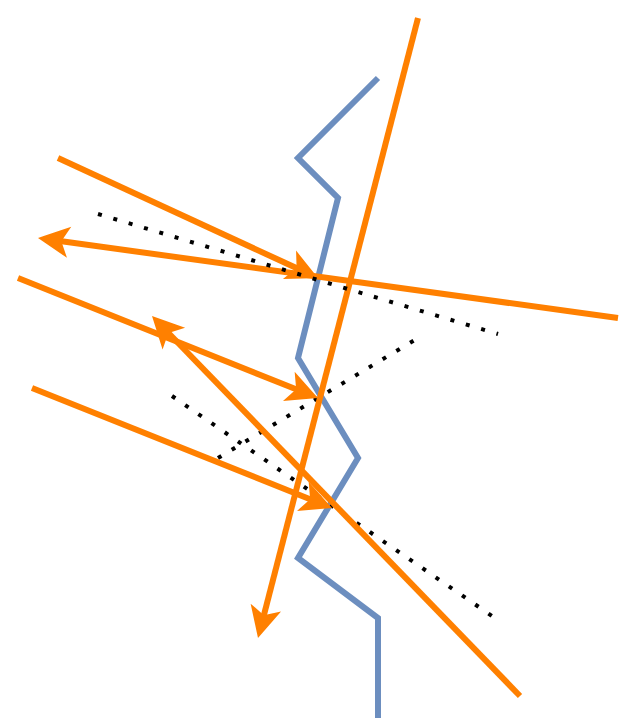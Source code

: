 <mxfile version="17.2.4" type="device"><diagram id="MvdqbjLTtw3DAI-1-_31" name="Seite-1"><mxGraphModel dx="1018" dy="674" grid="1" gridSize="10" guides="1" tooltips="1" connect="1" arrows="1" fold="1" page="1" pageScale="1" pageWidth="827" pageHeight="1169" math="0" shadow="0"><root><mxCell id="0"/><mxCell id="1" parent="0"/><mxCell id="e2pqkOLVTejZSk-tDWXb-1" value="" style="endArrow=none;html=1;rounded=0;fillColor=#dae8fc;strokeColor=#6c8ebf;strokeWidth=3;" edge="1" parent="1"><mxGeometry width="50" height="50" relative="1" as="geometry"><mxPoint x="400" y="520" as="sourcePoint"/><mxPoint x="400" y="200" as="targetPoint"/><Array as="points"><mxPoint x="400" y="470"/><mxPoint x="360" y="440"/><mxPoint x="390" y="390"/><mxPoint x="360" y="340"/><mxPoint x="380" y="260"/><mxPoint x="360" y="240"/></Array></mxGeometry></mxCell><mxCell id="e2pqkOLVTejZSk-tDWXb-2" value="" style="endArrow=classic;html=1;rounded=0;strokeWidth=3;strokeColor=#FF8000;" edge="1" parent="1"><mxGeometry width="50" height="50" relative="1" as="geometry"><mxPoint x="240" y="240" as="sourcePoint"/><mxPoint x="370" y="300" as="targetPoint"/></mxGeometry></mxCell><mxCell id="e2pqkOLVTejZSk-tDWXb-3" value="" style="endArrow=none;dashed=1;html=1;dashPattern=1 3;strokeWidth=2;rounded=0;" edge="1" parent="1"><mxGeometry width="50" height="50" relative="1" as="geometry"><mxPoint x="320" y="390" as="sourcePoint"/><mxPoint x="420" y="330" as="targetPoint"/></mxGeometry></mxCell><mxCell id="e2pqkOLVTejZSk-tDWXb-4" value="" style="endArrow=classic;html=1;rounded=0;strokeWidth=3;strokeColor=#FF8000;" edge="1" parent="1"><mxGeometry width="50" height="50" relative="1" as="geometry"><mxPoint x="520" y="320" as="sourcePoint"/><mxPoint x="230" y="280" as="targetPoint"/></mxGeometry></mxCell><mxCell id="e2pqkOLVTejZSk-tDWXb-5" value="" style="endArrow=classic;html=1;rounded=0;strokeWidth=3;strokeColor=#FF8000;" edge="1" parent="1"><mxGeometry width="50" height="50" relative="1" as="geometry"><mxPoint x="220" y="300" as="sourcePoint"/><mxPoint x="370" y="360" as="targetPoint"/></mxGeometry></mxCell><mxCell id="e2pqkOLVTejZSk-tDWXb-6" value="" style="endArrow=classic;html=1;rounded=0;strokeWidth=3;strokeColor=#FF8000;" edge="1" parent="1"><mxGeometry width="50" height="50" relative="1" as="geometry"><mxPoint x="420" y="170" as="sourcePoint"/><mxPoint x="340" y="480" as="targetPoint"/></mxGeometry></mxCell><mxCell id="e2pqkOLVTejZSk-tDWXb-7" value="" style="endArrow=none;dashed=1;html=1;dashPattern=1 3;strokeWidth=2;rounded=0;" edge="1" parent="1"><mxGeometry width="50" height="50" relative="1" as="geometry"><mxPoint x="260" y="268" as="sourcePoint"/><mxPoint x="460" y="328" as="targetPoint"/></mxGeometry></mxCell><mxCell id="e2pqkOLVTejZSk-tDWXb-8" value="" style="endArrow=none;dashed=1;html=1;dashPattern=1 3;strokeWidth=2;rounded=0;" edge="1" parent="1"><mxGeometry width="50" height="50" relative="1" as="geometry"><mxPoint x="297" y="359" as="sourcePoint"/><mxPoint x="457" y="469" as="targetPoint"/></mxGeometry></mxCell><mxCell id="e2pqkOLVTejZSk-tDWXb-9" value="" style="endArrow=classic;html=1;rounded=0;strokeWidth=3;strokeColor=#FF8000;" edge="1" parent="1"><mxGeometry width="50" height="50" relative="1" as="geometry"><mxPoint x="227" y="355" as="sourcePoint"/><mxPoint x="377" y="415" as="targetPoint"/></mxGeometry></mxCell><mxCell id="e2pqkOLVTejZSk-tDWXb-10" value="" style="endArrow=classic;html=1;rounded=0;strokeWidth=3;strokeColor=#FF8000;" edge="1" parent="1"><mxGeometry width="50" height="50" relative="1" as="geometry"><mxPoint x="471" y="509" as="sourcePoint"/><mxPoint x="287" y="319" as="targetPoint"/></mxGeometry></mxCell></root></mxGraphModel></diagram></mxfile>